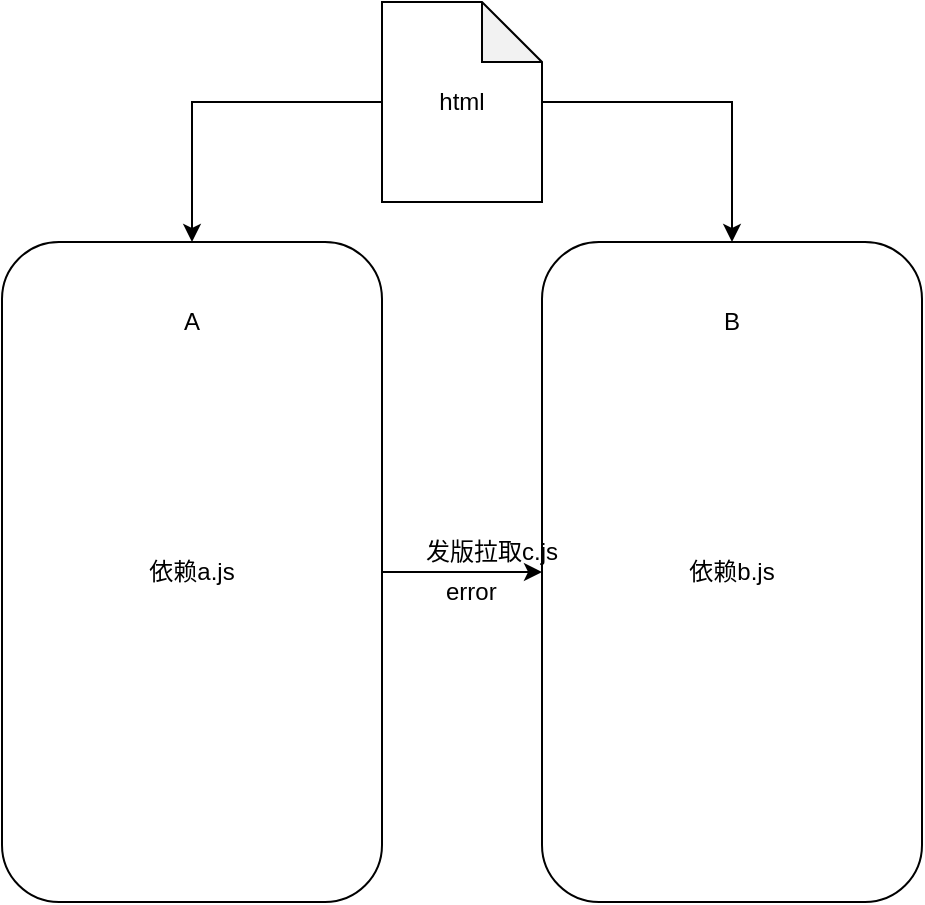 <mxfile version="12.2.2" type="device" pages="1"><diagram id="AWRoxdAy2H4ITM70ONsv" name="第 1 页"><mxGraphModel dx="1086" dy="806" grid="1" gridSize="10" guides="1" tooltips="1" connect="1" arrows="1" fold="1" page="1" pageScale="1" pageWidth="827" pageHeight="1169" math="0" shadow="0"><root><mxCell id="0"/><mxCell id="1" parent="0"/><mxCell id="6o5Qci9UxxRF5n2SsIum-10" style="edgeStyle=orthogonalEdgeStyle;rounded=0;orthogonalLoop=1;jettySize=auto;html=1;exitX=1;exitY=0.5;exitDx=0;exitDy=0;entryX=0;entryY=0.5;entryDx=0;entryDy=0;" edge="1" parent="1" source="6o5Qci9UxxRF5n2SsIum-1" target="6o5Qci9UxxRF5n2SsIum-2"><mxGeometry relative="1" as="geometry"><mxPoint x="420" y="395" as="targetPoint"/></mxGeometry></mxCell><mxCell id="6o5Qci9UxxRF5n2SsIum-1" value="依赖a.js" style="rounded=1;whiteSpace=wrap;html=1;" vertex="1" parent="1"><mxGeometry x="170" y="230" width="190" height="330" as="geometry"/></mxCell><mxCell id="6o5Qci9UxxRF5n2SsIum-2" value="依赖b.js" style="rounded=1;whiteSpace=wrap;html=1;" vertex="1" parent="1"><mxGeometry x="440" y="230" width="190" height="330" as="geometry"/></mxCell><mxCell id="6o5Qci9UxxRF5n2SsIum-5" style="edgeStyle=orthogonalEdgeStyle;rounded=0;orthogonalLoop=1;jettySize=auto;html=1;entryX=0.5;entryY=0;entryDx=0;entryDy=0;" edge="1" parent="1" source="6o5Qci9UxxRF5n2SsIum-4" target="6o5Qci9UxxRF5n2SsIum-1"><mxGeometry relative="1" as="geometry"><Array as="points"><mxPoint x="265" y="160"/></Array></mxGeometry></mxCell><mxCell id="6o5Qci9UxxRF5n2SsIum-6" style="edgeStyle=orthogonalEdgeStyle;rounded=0;orthogonalLoop=1;jettySize=auto;html=1;exitX=0;exitY=0;exitDx=80;exitDy=65;exitPerimeter=0;entryX=0.5;entryY=0;entryDx=0;entryDy=0;" edge="1" parent="1" source="6o5Qci9UxxRF5n2SsIum-4" target="6o5Qci9UxxRF5n2SsIum-2"><mxGeometry relative="1" as="geometry"><Array as="points"><mxPoint x="440" y="160"/><mxPoint x="535" y="160"/></Array></mxGeometry></mxCell><mxCell id="6o5Qci9UxxRF5n2SsIum-4" value="html" style="shape=note;whiteSpace=wrap;html=1;backgroundOutline=1;darkOpacity=0.05;" vertex="1" parent="1"><mxGeometry x="360" y="110" width="80" height="100" as="geometry"/></mxCell><mxCell id="6o5Qci9UxxRF5n2SsIum-7" value="A" style="text;html=1;strokeColor=none;fillColor=none;align=center;verticalAlign=middle;whiteSpace=wrap;rounded=0;" vertex="1" parent="1"><mxGeometry x="245" y="260" width="40" height="20" as="geometry"/></mxCell><mxCell id="6o5Qci9UxxRF5n2SsIum-8" value="B" style="text;html=1;strokeColor=none;fillColor=none;align=center;verticalAlign=middle;whiteSpace=wrap;rounded=0;" vertex="1" parent="1"><mxGeometry x="515" y="260" width="40" height="20" as="geometry"/></mxCell><mxCell id="6o5Qci9UxxRF5n2SsIum-11" value="发版拉取c.js" style="text;html=1;resizable=0;points=[];autosize=1;align=left;verticalAlign=top;spacingTop=-4;" vertex="1" parent="1"><mxGeometry x="380" y="375" width="80" height="20" as="geometry"/></mxCell><mxCell id="6o5Qci9UxxRF5n2SsIum-14" value="error" style="text;html=1;resizable=0;points=[];autosize=1;align=left;verticalAlign=top;spacingTop=-4;" vertex="1" parent="1"><mxGeometry x="390" y="395" width="40" height="20" as="geometry"/></mxCell></root></mxGraphModel></diagram></mxfile>